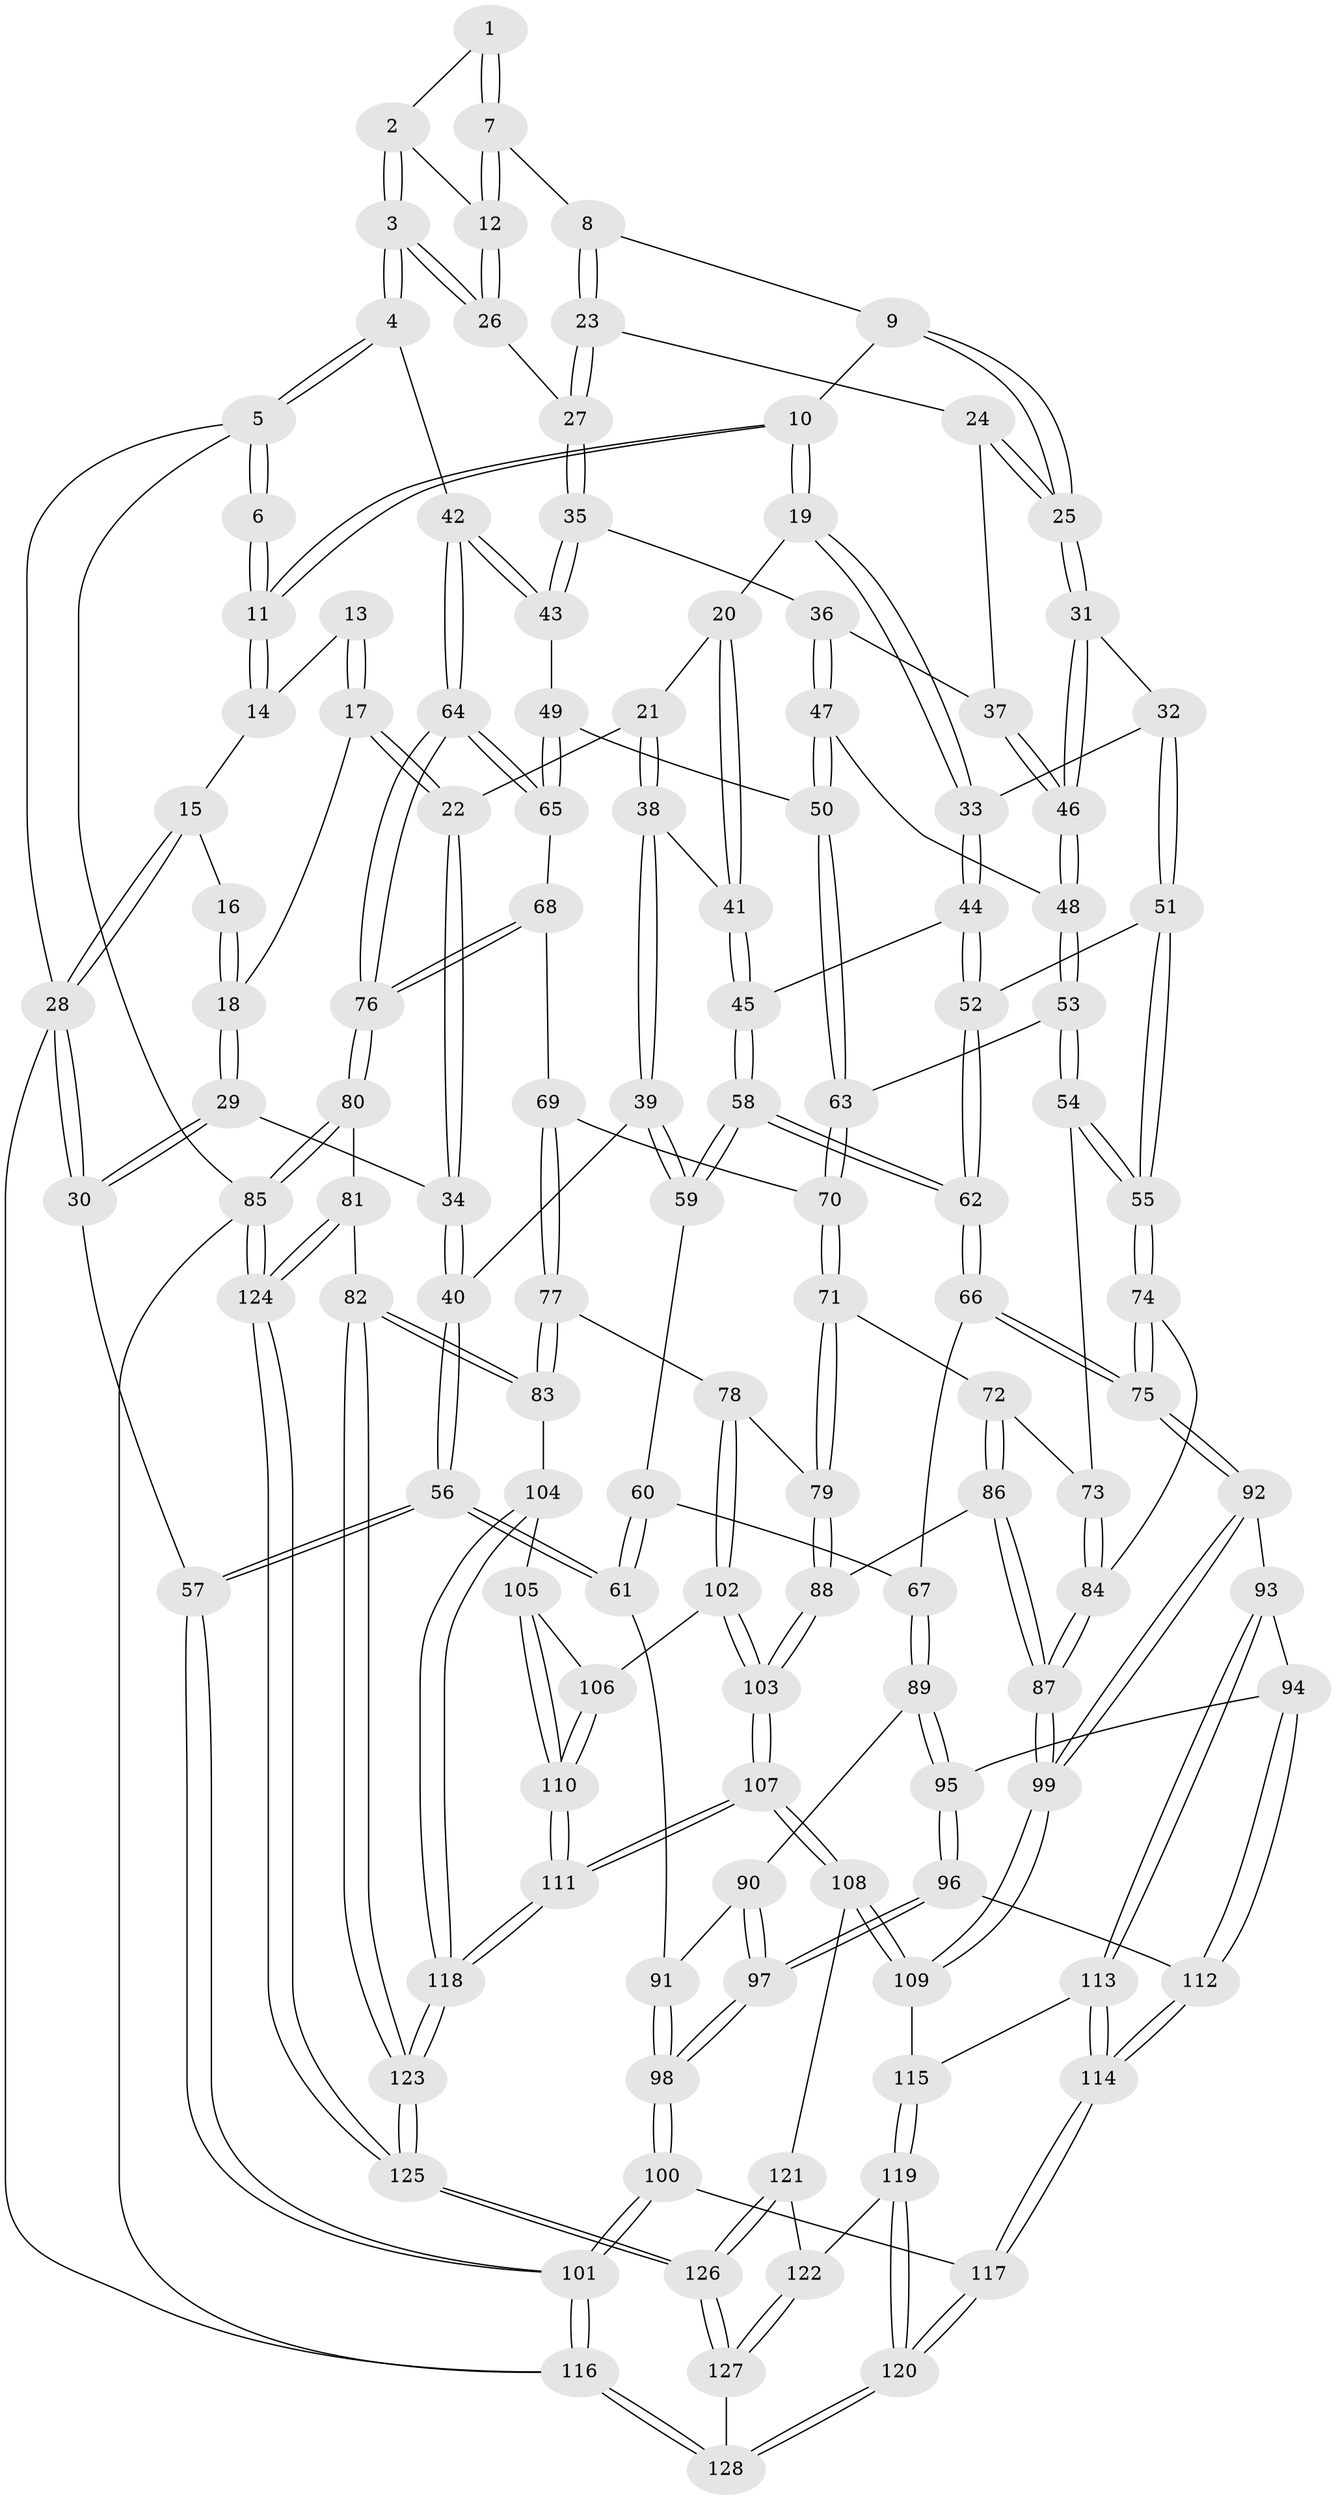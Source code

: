 // coarse degree distribution, {3: 0.16, 5: 0.37333333333333335, 6: 0.05333333333333334, 2: 0.013333333333333334, 4: 0.4}
// Generated by graph-tools (version 1.1) at 2025/42/03/06/25 10:42:36]
// undirected, 128 vertices, 317 edges
graph export_dot {
graph [start="1"]
  node [color=gray90,style=filled];
  1 [pos="+0.9002209566085496+0"];
  2 [pos="+0.9337937899309262+0"];
  3 [pos="+1+0.21728981670880368"];
  4 [pos="+1+0.26073476288675"];
  5 [pos="+1+0"];
  6 [pos="+0.8949238174183278+0"];
  7 [pos="+0.8524040792058264+0.09597562304936613"];
  8 [pos="+0.8026066560120768+0.11744532120383752"];
  9 [pos="+0.7739454093303136+0.10322689571410308"];
  10 [pos="+0.5096276640677312+0"];
  11 [pos="+0.5060299494302597+0"];
  12 [pos="+0.9567972670427071+0.16308766505716257"];
  13 [pos="+0.20291053131520753+0.0734343732828287"];
  14 [pos="+0.4050482849102645+0"];
  15 [pos="+0+0"];
  16 [pos="+0.04370401965779739+0"];
  17 [pos="+0.16170943490024625+0.17452541325425347"];
  18 [pos="+0.12915556072131906+0.1554843894539072"];
  19 [pos="+0.49206368640167686+0.070909417771222"];
  20 [pos="+0.3069270556030324+0.16076106636428603"];
  21 [pos="+0.2194096825749462+0.19371645631407555"];
  22 [pos="+0.16765689148841273+0.18184904122201767"];
  23 [pos="+0.8015796461228952+0.1994056889040142"];
  24 [pos="+0.7844517950081002+0.22165864897889645"];
  25 [pos="+0.6825750708525559+0.25452811168711137"];
  26 [pos="+0.9836545598068559+0.19128571718649506"];
  27 [pos="+0.9271650091015428+0.21889668782523403"];
  28 [pos="+0+0"];
  29 [pos="+0+0.21058333886485128"];
  30 [pos="+0+0.1624397004200867"];
  31 [pos="+0.645357286485071+0.26907062328816067"];
  32 [pos="+0.5876388208474065+0.22741637246991261"];
  33 [pos="+0.49739531526570047+0.09357219540293649"];
  34 [pos="+0.09861619178775184+0.32449872968810156"];
  35 [pos="+0.8725805493803361+0.2959680732094692"];
  36 [pos="+0.8412039123893972+0.29456409701489017"];
  37 [pos="+0.8268252103757192+0.2854514998921966"];
  38 [pos="+0.26839569543739616+0.348039458590839"];
  39 [pos="+0.16723434525712097+0.3800327086546774"];
  40 [pos="+0.1054555916489602+0.3608956080689602"];
  41 [pos="+0.3087144976995506+0.3616933309583118"];
  42 [pos="+1+0.3272597334806205"];
  43 [pos="+0.9178095265708323+0.3901436328157262"];
  44 [pos="+0.3603260884284531+0.36226972039043154"];
  45 [pos="+0.3149171927259613+0.36440333134593744"];
  46 [pos="+0.6890399867117218+0.36712752225323797"];
  47 [pos="+0.8223753899831588+0.3326023503582042"];
  48 [pos="+0.6904607503222964+0.3722272329095575"];
  49 [pos="+0.8888316391111236+0.4156986644565897"];
  50 [pos="+0.8552512075562685+0.4277410465296136"];
  51 [pos="+0.46906746797817084+0.4612030983972708"];
  52 [pos="+0.4412983627021112+0.4489634125030353"];
  53 [pos="+0.6992416971489471+0.4379741667718799"];
  54 [pos="+0.6801718392201657+0.4555303238895556"];
  55 [pos="+0.5258297433249615+0.5286645929561605"];
  56 [pos="+0+0.5615505132535444"];
  57 [pos="+0+0.5723140962159416"];
  58 [pos="+0.27442244199395605+0.47592353215398137"];
  59 [pos="+0.18200153582784845+0.4327298820571912"];
  60 [pos="+0.18007359798981948+0.46274025624698367"];
  61 [pos="+0.0189173009208306+0.586838821748349"];
  62 [pos="+0.2754464188111377+0.5602939777657836"];
  63 [pos="+0.7900568490285668+0.46746533362895343"];
  64 [pos="+1+0.4377683471186204"];
  65 [pos="+0.9360605657302272+0.4982140508042166"];
  66 [pos="+0.2634253536996239+0.5852972787579056"];
  67 [pos="+0.24999285613453362+0.58906347208946"];
  68 [pos="+0.9190348032436686+0.5617164852636597"];
  69 [pos="+0.9020330171441351+0.5651991553158385"];
  70 [pos="+0.8187592372564738+0.5321968833144074"];
  71 [pos="+0.7856430617173592+0.6306170086694753"];
  72 [pos="+0.7265848541942663+0.6279000494177396"];
  73 [pos="+0.7079435170366803+0.6126320121279808"];
  74 [pos="+0.5216720169605297+0.5592885096848541"];
  75 [pos="+0.37217096815974454+0.6482622728360273"];
  76 [pos="+1+0.6847370434512231"];
  77 [pos="+0.8730795937536411+0.7141247612875822"];
  78 [pos="+0.8423819356537487+0.7017810560407897"];
  79 [pos="+0.8007623823534002+0.6557435733300647"];
  80 [pos="+1+0.775729294891391"];
  81 [pos="+0.9715679598505971+0.7834003907603609"];
  82 [pos="+0.9535784610451673+0.7826927585871352"];
  83 [pos="+0.9481636960363283+0.7810667802169655"];
  84 [pos="+0.5626480549031425+0.636403643623238"];
  85 [pos="+1+1"];
  86 [pos="+0.668687422828303+0.7361820682743685"];
  87 [pos="+0.5810293142962824+0.7349078548456318"];
  88 [pos="+0.6788600247383885+0.7409200677110424"];
  89 [pos="+0.21649420482020124+0.6093516768450224"];
  90 [pos="+0.13044551093494536+0.6182080153684538"];
  91 [pos="+0.08942656234265983+0.6126626386677374"];
  92 [pos="+0.3776071047629628+0.728165524688043"];
  93 [pos="+0.36265219398898285+0.760590564091494"];
  94 [pos="+0.32360749436232183+0.7629181801678709"];
  95 [pos="+0.23659977281508943+0.7085856165953226"];
  96 [pos="+0.1850916481628112+0.8138630553310878"];
  97 [pos="+0.18353765018666104+0.814338784560053"];
  98 [pos="+0.11967149302465643+0.859304826905185"];
  99 [pos="+0.5730372491714208+0.7478498112760281"];
  100 [pos="+0.11672865501965421+0.8626642203682477"];
  101 [pos="+0+0.9780508160494573"];
  102 [pos="+0.7352743653774592+0.7623417968449572"];
  103 [pos="+0.710087265082785+0.7627556096353799"];
  104 [pos="+0.8934919248099223+0.8049755643064381"];
  105 [pos="+0.8844977188932586+0.8074013159725473"];
  106 [pos="+0.7761788666358092+0.8013918158589132"];
  107 [pos="+0.7156635842072588+0.8962433855032597"];
  108 [pos="+0.6078655407805508+0.8856082105242226"];
  109 [pos="+0.5716717107766827+0.7554618211586251"];
  110 [pos="+0.7524574272303683+0.8826822672324863"];
  111 [pos="+0.7300883207403311+0.9056207550348573"];
  112 [pos="+0.2255954865720419+0.8188645520727514"];
  113 [pos="+0.37313059113940594+0.7981118436419095"];
  114 [pos="+0.30514767463843406+0.8923851110043329"];
  115 [pos="+0.4432250652784643+0.8563530429021212"];
  116 [pos="+0+1"];
  117 [pos="+0.3115428625700594+1"];
  118 [pos="+0.7668525264587069+0.9778153793240646"];
  119 [pos="+0.45733945847520224+0.9657457629294243"];
  120 [pos="+0.3554148467836371+1"];
  121 [pos="+0.60726045923267+0.886451959625517"];
  122 [pos="+0.5862432559941537+0.9083140193823026"];
  123 [pos="+0.7972599693048447+1"];
  124 [pos="+0.8258629932289117+1"];
  125 [pos="+0.815851103238763+1"];
  126 [pos="+0.7840462945784229+1"];
  127 [pos="+0.6705170923611139+1"];
  128 [pos="+0.3547603831840227+1"];
  1 -- 2;
  1 -- 7;
  1 -- 7;
  2 -- 3;
  2 -- 3;
  2 -- 12;
  3 -- 4;
  3 -- 4;
  3 -- 26;
  3 -- 26;
  4 -- 5;
  4 -- 5;
  4 -- 42;
  5 -- 6;
  5 -- 6;
  5 -- 28;
  5 -- 85;
  6 -- 11;
  6 -- 11;
  7 -- 8;
  7 -- 12;
  7 -- 12;
  8 -- 9;
  8 -- 23;
  8 -- 23;
  9 -- 10;
  9 -- 25;
  9 -- 25;
  10 -- 11;
  10 -- 11;
  10 -- 19;
  10 -- 19;
  11 -- 14;
  11 -- 14;
  12 -- 26;
  12 -- 26;
  13 -- 14;
  13 -- 17;
  13 -- 17;
  14 -- 15;
  15 -- 16;
  15 -- 28;
  15 -- 28;
  16 -- 18;
  16 -- 18;
  17 -- 18;
  17 -- 22;
  17 -- 22;
  18 -- 29;
  18 -- 29;
  19 -- 20;
  19 -- 33;
  19 -- 33;
  20 -- 21;
  20 -- 41;
  20 -- 41;
  21 -- 22;
  21 -- 38;
  21 -- 38;
  22 -- 34;
  22 -- 34;
  23 -- 24;
  23 -- 27;
  23 -- 27;
  24 -- 25;
  24 -- 25;
  24 -- 37;
  25 -- 31;
  25 -- 31;
  26 -- 27;
  27 -- 35;
  27 -- 35;
  28 -- 30;
  28 -- 30;
  28 -- 116;
  29 -- 30;
  29 -- 30;
  29 -- 34;
  30 -- 57;
  31 -- 32;
  31 -- 46;
  31 -- 46;
  32 -- 33;
  32 -- 51;
  32 -- 51;
  33 -- 44;
  33 -- 44;
  34 -- 40;
  34 -- 40;
  35 -- 36;
  35 -- 43;
  35 -- 43;
  36 -- 37;
  36 -- 47;
  36 -- 47;
  37 -- 46;
  37 -- 46;
  38 -- 39;
  38 -- 39;
  38 -- 41;
  39 -- 40;
  39 -- 59;
  39 -- 59;
  40 -- 56;
  40 -- 56;
  41 -- 45;
  41 -- 45;
  42 -- 43;
  42 -- 43;
  42 -- 64;
  42 -- 64;
  43 -- 49;
  44 -- 45;
  44 -- 52;
  44 -- 52;
  45 -- 58;
  45 -- 58;
  46 -- 48;
  46 -- 48;
  47 -- 48;
  47 -- 50;
  47 -- 50;
  48 -- 53;
  48 -- 53;
  49 -- 50;
  49 -- 65;
  49 -- 65;
  50 -- 63;
  50 -- 63;
  51 -- 52;
  51 -- 55;
  51 -- 55;
  52 -- 62;
  52 -- 62;
  53 -- 54;
  53 -- 54;
  53 -- 63;
  54 -- 55;
  54 -- 55;
  54 -- 73;
  55 -- 74;
  55 -- 74;
  56 -- 57;
  56 -- 57;
  56 -- 61;
  56 -- 61;
  57 -- 101;
  57 -- 101;
  58 -- 59;
  58 -- 59;
  58 -- 62;
  58 -- 62;
  59 -- 60;
  60 -- 61;
  60 -- 61;
  60 -- 67;
  61 -- 91;
  62 -- 66;
  62 -- 66;
  63 -- 70;
  63 -- 70;
  64 -- 65;
  64 -- 65;
  64 -- 76;
  64 -- 76;
  65 -- 68;
  66 -- 67;
  66 -- 75;
  66 -- 75;
  67 -- 89;
  67 -- 89;
  68 -- 69;
  68 -- 76;
  68 -- 76;
  69 -- 70;
  69 -- 77;
  69 -- 77;
  70 -- 71;
  70 -- 71;
  71 -- 72;
  71 -- 79;
  71 -- 79;
  72 -- 73;
  72 -- 86;
  72 -- 86;
  73 -- 84;
  73 -- 84;
  74 -- 75;
  74 -- 75;
  74 -- 84;
  75 -- 92;
  75 -- 92;
  76 -- 80;
  76 -- 80;
  77 -- 78;
  77 -- 83;
  77 -- 83;
  78 -- 79;
  78 -- 102;
  78 -- 102;
  79 -- 88;
  79 -- 88;
  80 -- 81;
  80 -- 85;
  80 -- 85;
  81 -- 82;
  81 -- 124;
  81 -- 124;
  82 -- 83;
  82 -- 83;
  82 -- 123;
  82 -- 123;
  83 -- 104;
  84 -- 87;
  84 -- 87;
  85 -- 124;
  85 -- 124;
  85 -- 116;
  86 -- 87;
  86 -- 87;
  86 -- 88;
  87 -- 99;
  87 -- 99;
  88 -- 103;
  88 -- 103;
  89 -- 90;
  89 -- 95;
  89 -- 95;
  90 -- 91;
  90 -- 97;
  90 -- 97;
  91 -- 98;
  91 -- 98;
  92 -- 93;
  92 -- 99;
  92 -- 99;
  93 -- 94;
  93 -- 113;
  93 -- 113;
  94 -- 95;
  94 -- 112;
  94 -- 112;
  95 -- 96;
  95 -- 96;
  96 -- 97;
  96 -- 97;
  96 -- 112;
  97 -- 98;
  97 -- 98;
  98 -- 100;
  98 -- 100;
  99 -- 109;
  99 -- 109;
  100 -- 101;
  100 -- 101;
  100 -- 117;
  101 -- 116;
  101 -- 116;
  102 -- 103;
  102 -- 103;
  102 -- 106;
  103 -- 107;
  103 -- 107;
  104 -- 105;
  104 -- 118;
  104 -- 118;
  105 -- 106;
  105 -- 110;
  105 -- 110;
  106 -- 110;
  106 -- 110;
  107 -- 108;
  107 -- 108;
  107 -- 111;
  107 -- 111;
  108 -- 109;
  108 -- 109;
  108 -- 121;
  109 -- 115;
  110 -- 111;
  110 -- 111;
  111 -- 118;
  111 -- 118;
  112 -- 114;
  112 -- 114;
  113 -- 114;
  113 -- 114;
  113 -- 115;
  114 -- 117;
  114 -- 117;
  115 -- 119;
  115 -- 119;
  116 -- 128;
  116 -- 128;
  117 -- 120;
  117 -- 120;
  118 -- 123;
  118 -- 123;
  119 -- 120;
  119 -- 120;
  119 -- 122;
  120 -- 128;
  120 -- 128;
  121 -- 122;
  121 -- 126;
  121 -- 126;
  122 -- 127;
  122 -- 127;
  123 -- 125;
  123 -- 125;
  124 -- 125;
  124 -- 125;
  125 -- 126;
  125 -- 126;
  126 -- 127;
  126 -- 127;
  127 -- 128;
}
